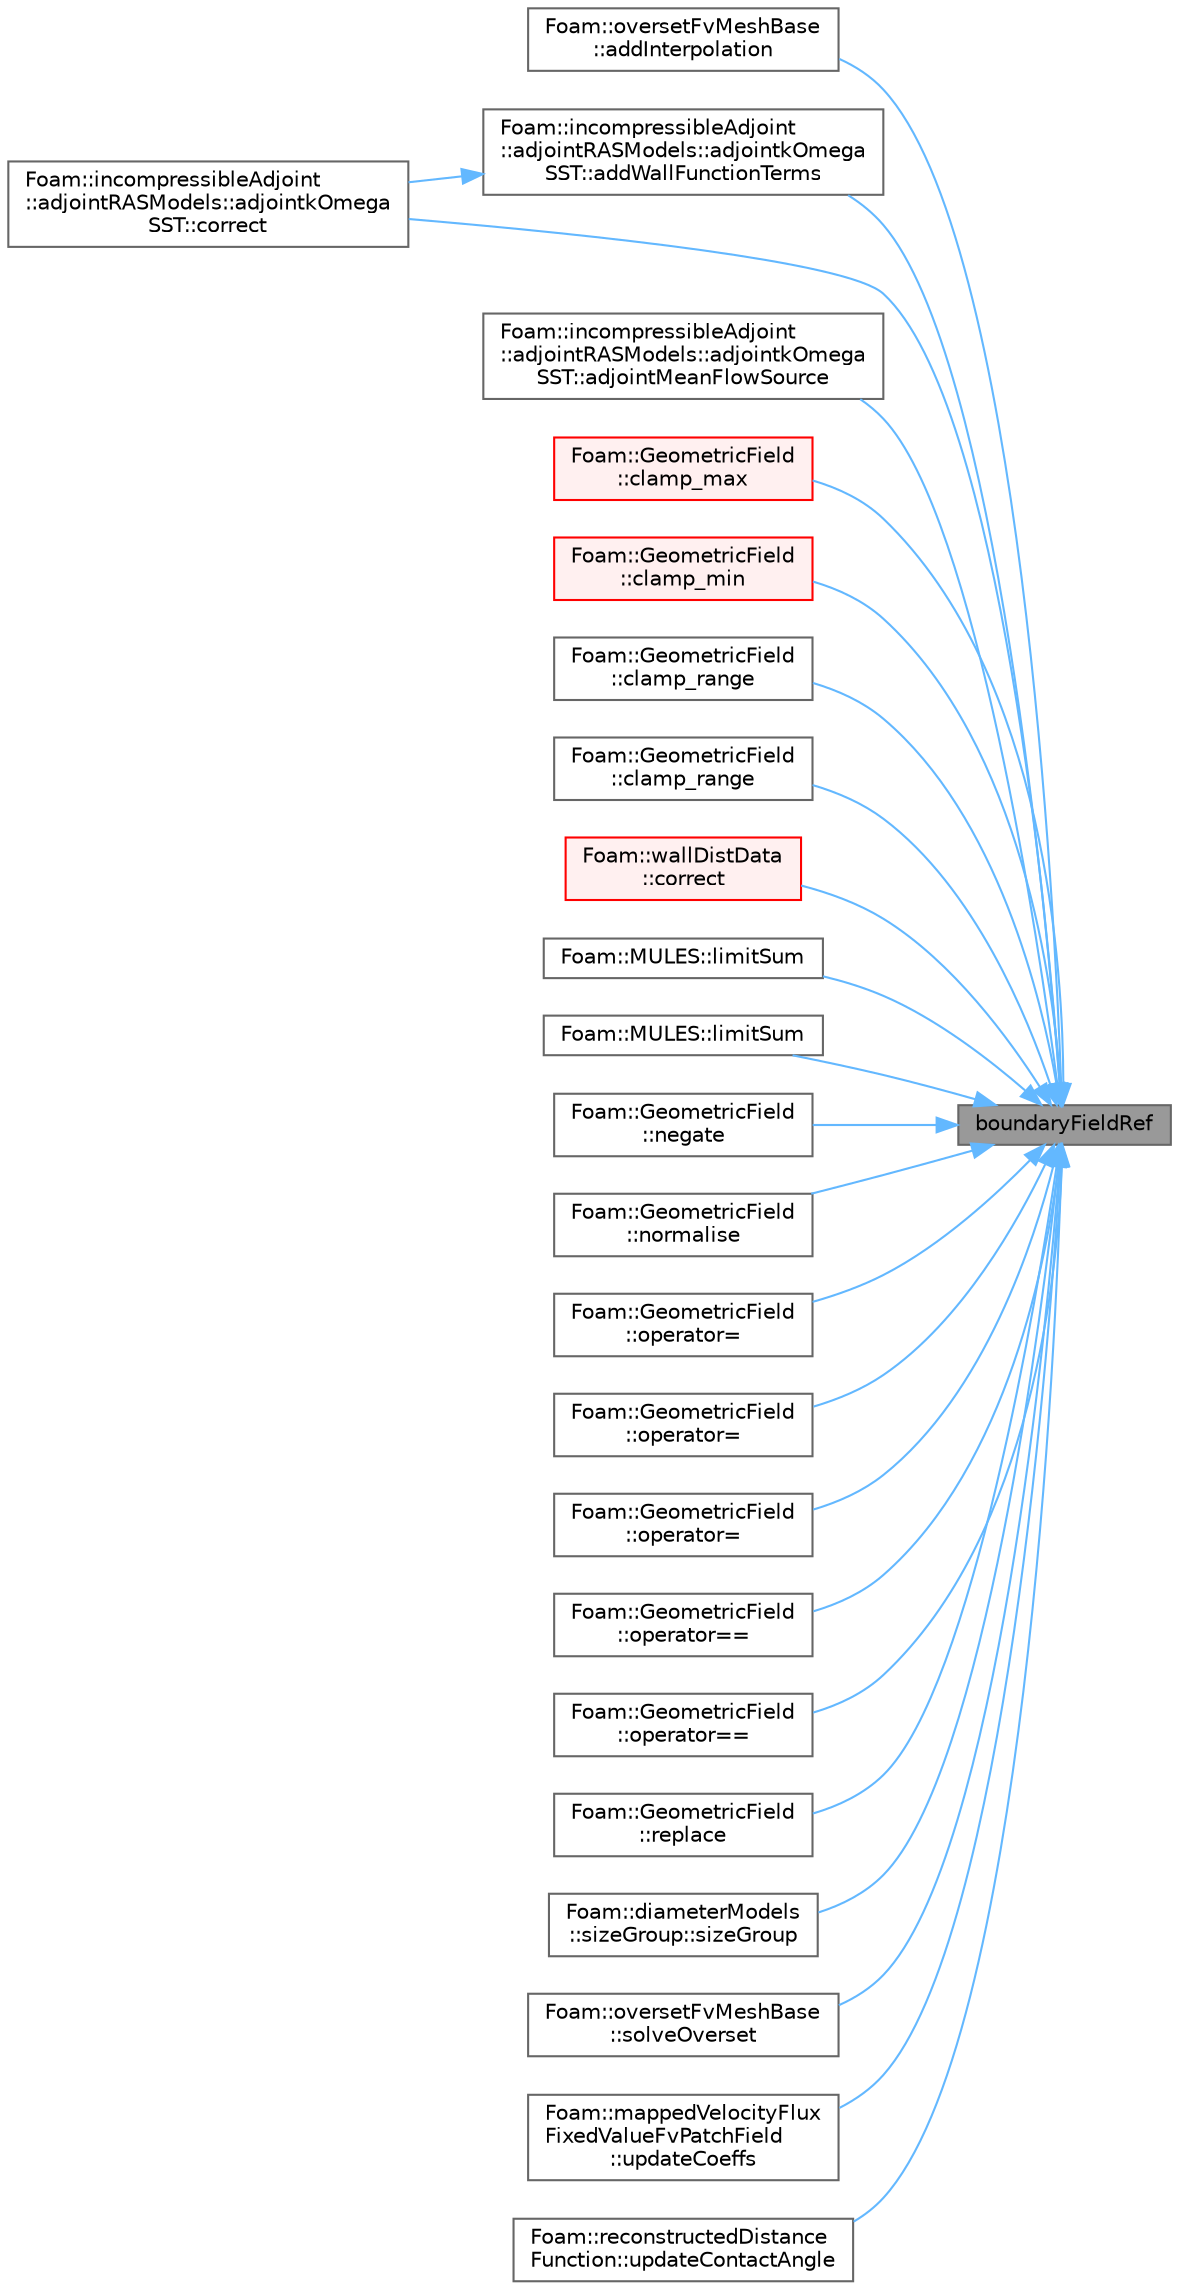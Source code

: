 digraph "boundaryFieldRef"
{
 // LATEX_PDF_SIZE
  bgcolor="transparent";
  edge [fontname=Helvetica,fontsize=10,labelfontname=Helvetica,labelfontsize=10];
  node [fontname=Helvetica,fontsize=10,shape=box,height=0.2,width=0.4];
  rankdir="RL";
  Node1 [id="Node000001",label="boundaryFieldRef",height=0.2,width=0.4,color="gray40", fillcolor="grey60", style="filled", fontcolor="black",tooltip=" "];
  Node1 -> Node2 [id="edge1_Node000001_Node000002",dir="back",color="steelblue1",style="solid",tooltip=" "];
  Node2 [id="Node000002",label="Foam::oversetFvMeshBase\l::addInterpolation",height=0.2,width=0.4,color="grey40", fillcolor="white", style="filled",URL="$classFoam_1_1oversetFvMeshBase.html#ab0fa3b51d29a241609ff6be566819949",tooltip=" "];
  Node1 -> Node3 [id="edge2_Node000001_Node000003",dir="back",color="steelblue1",style="solid",tooltip=" "];
  Node3 [id="Node000003",label="Foam::incompressibleAdjoint\l::adjointRASModels::adjointkOmega\lSST::addWallFunctionTerms",height=0.2,width=0.4,color="grey40", fillcolor="white", style="filled",URL="$classFoam_1_1incompressibleAdjoint_1_1adjointRASModels_1_1adjointkOmegaSST.html#a941dfe7af6e8a6fb5973078edaa9b172",tooltip=" "];
  Node3 -> Node4 [id="edge3_Node000003_Node000004",dir="back",color="steelblue1",style="solid",tooltip=" "];
  Node4 [id="Node000004",label="Foam::incompressibleAdjoint\l::adjointRASModels::adjointkOmega\lSST::correct",height=0.2,width=0.4,color="grey40", fillcolor="white", style="filled",URL="$classFoam_1_1incompressibleAdjoint_1_1adjointRASModels_1_1adjointkOmegaSST.html#a3ae44b28050c3aa494c1d8e18cf618c1",tooltip=" "];
  Node1 -> Node5 [id="edge4_Node000001_Node000005",dir="back",color="steelblue1",style="solid",tooltip=" "];
  Node5 [id="Node000005",label="Foam::incompressibleAdjoint\l::adjointRASModels::adjointkOmega\lSST::adjointMeanFlowSource",height=0.2,width=0.4,color="grey40", fillcolor="white", style="filled",URL="$classFoam_1_1incompressibleAdjoint_1_1adjointRASModels_1_1adjointkOmegaSST.html#a988e3f123d5b9627c415d1bbbea4cdc7",tooltip=" "];
  Node1 -> Node6 [id="edge5_Node000001_Node000006",dir="back",color="steelblue1",style="solid",tooltip=" "];
  Node6 [id="Node000006",label="Foam::GeometricField\l::clamp_max",height=0.2,width=0.4,color="red", fillcolor="#FFF0F0", style="filled",URL="$classFoam_1_1GeometricField.html#abfdc36e79b548638a1272d6685c4af9c",tooltip=" "];
  Node1 -> Node14 [id="edge6_Node000001_Node000014",dir="back",color="steelblue1",style="solid",tooltip=" "];
  Node14 [id="Node000014",label="Foam::GeometricField\l::clamp_min",height=0.2,width=0.4,color="red", fillcolor="#FFF0F0", style="filled",URL="$classFoam_1_1GeometricField.html#a6c89f2fe478ee538864c9ae8d67a0e6d",tooltip=" "];
  Node1 -> Node22 [id="edge7_Node000001_Node000022",dir="back",color="steelblue1",style="solid",tooltip=" "];
  Node22 [id="Node000022",label="Foam::GeometricField\l::clamp_range",height=0.2,width=0.4,color="grey40", fillcolor="white", style="filled",URL="$classFoam_1_1GeometricField.html#a0027b878b8f2297c48aa78c72e24dffc",tooltip=" "];
  Node1 -> Node23 [id="edge8_Node000001_Node000023",dir="back",color="steelblue1",style="solid",tooltip=" "];
  Node23 [id="Node000023",label="Foam::GeometricField\l::clamp_range",height=0.2,width=0.4,color="grey40", fillcolor="white", style="filled",URL="$classFoam_1_1GeometricField.html#a4746c4cef73a018c5ea132d35378bab5",tooltip=" "];
  Node1 -> Node24 [id="edge9_Node000001_Node000024",dir="back",color="steelblue1",style="solid",tooltip=" "];
  Node24 [id="Node000024",label="Foam::wallDistData\l::correct",height=0.2,width=0.4,color="red", fillcolor="#FFF0F0", style="filled",URL="$classFoam_1_1wallDistData.html#a3ae44b28050c3aa494c1d8e18cf618c1",tooltip=" "];
  Node1 -> Node4 [id="edge10_Node000001_Node000004",dir="back",color="steelblue1",style="solid",tooltip=" "];
  Node1 -> Node26 [id="edge11_Node000001_Node000026",dir="back",color="steelblue1",style="solid",tooltip=" "];
  Node26 [id="Node000026",label="Foam::MULES::limitSum",height=0.2,width=0.4,color="grey40", fillcolor="white", style="filled",URL="$namespaceFoam_1_1MULES.html#a25814ac88176fe3afac0fa3eb2a1f90c",tooltip=" "];
  Node1 -> Node27 [id="edge12_Node000001_Node000027",dir="back",color="steelblue1",style="solid",tooltip=" "];
  Node27 [id="Node000027",label="Foam::MULES::limitSum",height=0.2,width=0.4,color="grey40", fillcolor="white", style="filled",URL="$namespaceFoam_1_1MULES.html#a2a6599c8010c73aee2d272c630310a15",tooltip=" "];
  Node1 -> Node28 [id="edge13_Node000001_Node000028",dir="back",color="steelblue1",style="solid",tooltip=" "];
  Node28 [id="Node000028",label="Foam::GeometricField\l::negate",height=0.2,width=0.4,color="grey40", fillcolor="white", style="filled",URL="$classFoam_1_1GeometricField.html#abcdb1512395327f8236a4f4a4d4ff648",tooltip=" "];
  Node1 -> Node29 [id="edge14_Node000001_Node000029",dir="back",color="steelblue1",style="solid",tooltip=" "];
  Node29 [id="Node000029",label="Foam::GeometricField\l::normalise",height=0.2,width=0.4,color="grey40", fillcolor="white", style="filled",URL="$classFoam_1_1GeometricField.html#ad2d943d172916de7105e5e5b8b6612e3",tooltip=" "];
  Node1 -> Node30 [id="edge15_Node000001_Node000030",dir="back",color="steelblue1",style="solid",tooltip=" "];
  Node30 [id="Node000030",label="Foam::GeometricField\l::operator=",height=0.2,width=0.4,color="grey40", fillcolor="white", style="filled",URL="$classFoam_1_1GeometricField.html#a2b4066482815079be662b5f11dcb5782",tooltip=" "];
  Node1 -> Node31 [id="edge16_Node000001_Node000031",dir="back",color="steelblue1",style="solid",tooltip=" "];
  Node31 [id="Node000031",label="Foam::GeometricField\l::operator=",height=0.2,width=0.4,color="grey40", fillcolor="white", style="filled",URL="$classFoam_1_1GeometricField.html#ae246d5ce16082300e22af3ff1b727766",tooltip=" "];
  Node1 -> Node32 [id="edge17_Node000001_Node000032",dir="back",color="steelblue1",style="solid",tooltip=" "];
  Node32 [id="Node000032",label="Foam::GeometricField\l::operator=",height=0.2,width=0.4,color="grey40", fillcolor="white", style="filled",URL="$classFoam_1_1GeometricField.html#a668a9ef887506645ce3d13eda2fd944d",tooltip=" "];
  Node1 -> Node33 [id="edge18_Node000001_Node000033",dir="back",color="steelblue1",style="solid",tooltip=" "];
  Node33 [id="Node000033",label="Foam::GeometricField\l::operator==",height=0.2,width=0.4,color="grey40", fillcolor="white", style="filled",URL="$classFoam_1_1GeometricField.html#a4f1942d3b6c7fc6df3f055412acd0285",tooltip=" "];
  Node1 -> Node34 [id="edge19_Node000001_Node000034",dir="back",color="steelblue1",style="solid",tooltip=" "];
  Node34 [id="Node000034",label="Foam::GeometricField\l::operator==",height=0.2,width=0.4,color="grey40", fillcolor="white", style="filled",URL="$classFoam_1_1GeometricField.html#a6381380e7eabc0bb22e86f2513a2c1d5",tooltip=" "];
  Node1 -> Node35 [id="edge20_Node000001_Node000035",dir="back",color="steelblue1",style="solid",tooltip=" "];
  Node35 [id="Node000035",label="Foam::GeometricField\l::replace",height=0.2,width=0.4,color="grey40", fillcolor="white", style="filled",URL="$classFoam_1_1GeometricField.html#a076d90bc37ba3f41de95d75f1518f230",tooltip=" "];
  Node1 -> Node36 [id="edge21_Node000001_Node000036",dir="back",color="steelblue1",style="solid",tooltip=" "];
  Node36 [id="Node000036",label="Foam::diameterModels\l::sizeGroup::sizeGroup",height=0.2,width=0.4,color="grey40", fillcolor="white", style="filled",URL="$classFoam_1_1diameterModels_1_1sizeGroup.html#a6c761ad873bc9bd16857c5f8a7aad7bd",tooltip=" "];
  Node1 -> Node37 [id="edge22_Node000001_Node000037",dir="back",color="steelblue1",style="solid",tooltip=" "];
  Node37 [id="Node000037",label="Foam::oversetFvMeshBase\l::solveOverset",height=0.2,width=0.4,color="grey40", fillcolor="white", style="filled",URL="$classFoam_1_1oversetFvMeshBase.html#a6d2e5e142da53a259f74d242025b06e4",tooltip=" "];
  Node1 -> Node38 [id="edge23_Node000001_Node000038",dir="back",color="steelblue1",style="solid",tooltip=" "];
  Node38 [id="Node000038",label="Foam::mappedVelocityFlux\lFixedValueFvPatchField\l::updateCoeffs",height=0.2,width=0.4,color="grey40", fillcolor="white", style="filled",URL="$classFoam_1_1mappedVelocityFluxFixedValueFvPatchField.html#a7e24eafac629d3733181cd942d4c902f",tooltip=" "];
  Node1 -> Node39 [id="edge24_Node000001_Node000039",dir="back",color="steelblue1",style="solid",tooltip=" "];
  Node39 [id="Node000039",label="Foam::reconstructedDistance\lFunction::updateContactAngle",height=0.2,width=0.4,color="grey40", fillcolor="white", style="filled",URL="$classFoam_1_1reconstructedDistanceFunction.html#ac2c0ac9f20327268062dd66985bba1bd",tooltip=" "];
}
